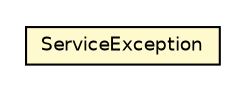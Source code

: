 #!/usr/local/bin/dot
#
# Class diagram 
# Generated by UMLGraph version R5_6 (http://www.umlgraph.org/)
#

digraph G {
	edge [fontname="Helvetica",fontsize=10,labelfontname="Helvetica",labelfontsize=10];
	node [fontname="Helvetica",fontsize=10,shape=plaintext];
	nodesep=0.25;
	ranksep=0.5;
	// net.ljcomputing.exception.ServiceException
	c36 [label=<<table title="net.ljcomputing.exception.ServiceException" border="0" cellborder="1" cellspacing="0" cellpadding="2" port="p" bgcolor="lemonChiffon" href="./ServiceException.html">
		<tr><td><table border="0" cellspacing="0" cellpadding="1">
<tr><td align="center" balign="center"> ServiceException </td></tr>
		</table></td></tr>
		</table>>, URL="./ServiceException.html", fontname="Helvetica", fontcolor="black", fontsize=9.0];
}

